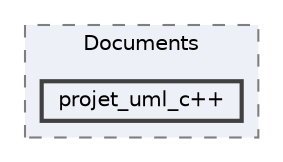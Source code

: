 digraph "C:/Users/dacos/Documents/projet_uml_c++"
{
 // LATEX_PDF_SIZE
  bgcolor="transparent";
  edge [fontname=Helvetica,fontsize=10,labelfontname=Helvetica,labelfontsize=10];
  node [fontname=Helvetica,fontsize=10,shape=box,height=0.2,width=0.4];
  compound=true
  subgraph clusterdir_761dcab16f78c69d7da9b24f6e308d60 {
    graph [ bgcolor="#edf0f7", pencolor="grey50", label="Documents", fontname=Helvetica,fontsize=10 style="filled,dashed", URL="dir_761dcab16f78c69d7da9b24f6e308d60.html",tooltip=""]
  dir_733cf0c365bab60400c4040fb40a0839 [label="projet_uml_c++", fillcolor="#edf0f7", color="grey25", style="filled,bold", URL="dir_733cf0c365bab60400c4040fb40a0839.html",tooltip=""];
  }
}
